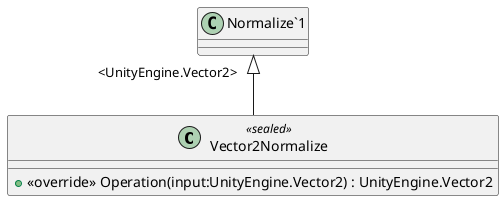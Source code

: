 @startuml
class Vector2Normalize <<sealed>> {
    + <<override>> Operation(input:UnityEngine.Vector2) : UnityEngine.Vector2
}
"Normalize`1" "<UnityEngine.Vector2>" <|-- Vector2Normalize
@enduml
